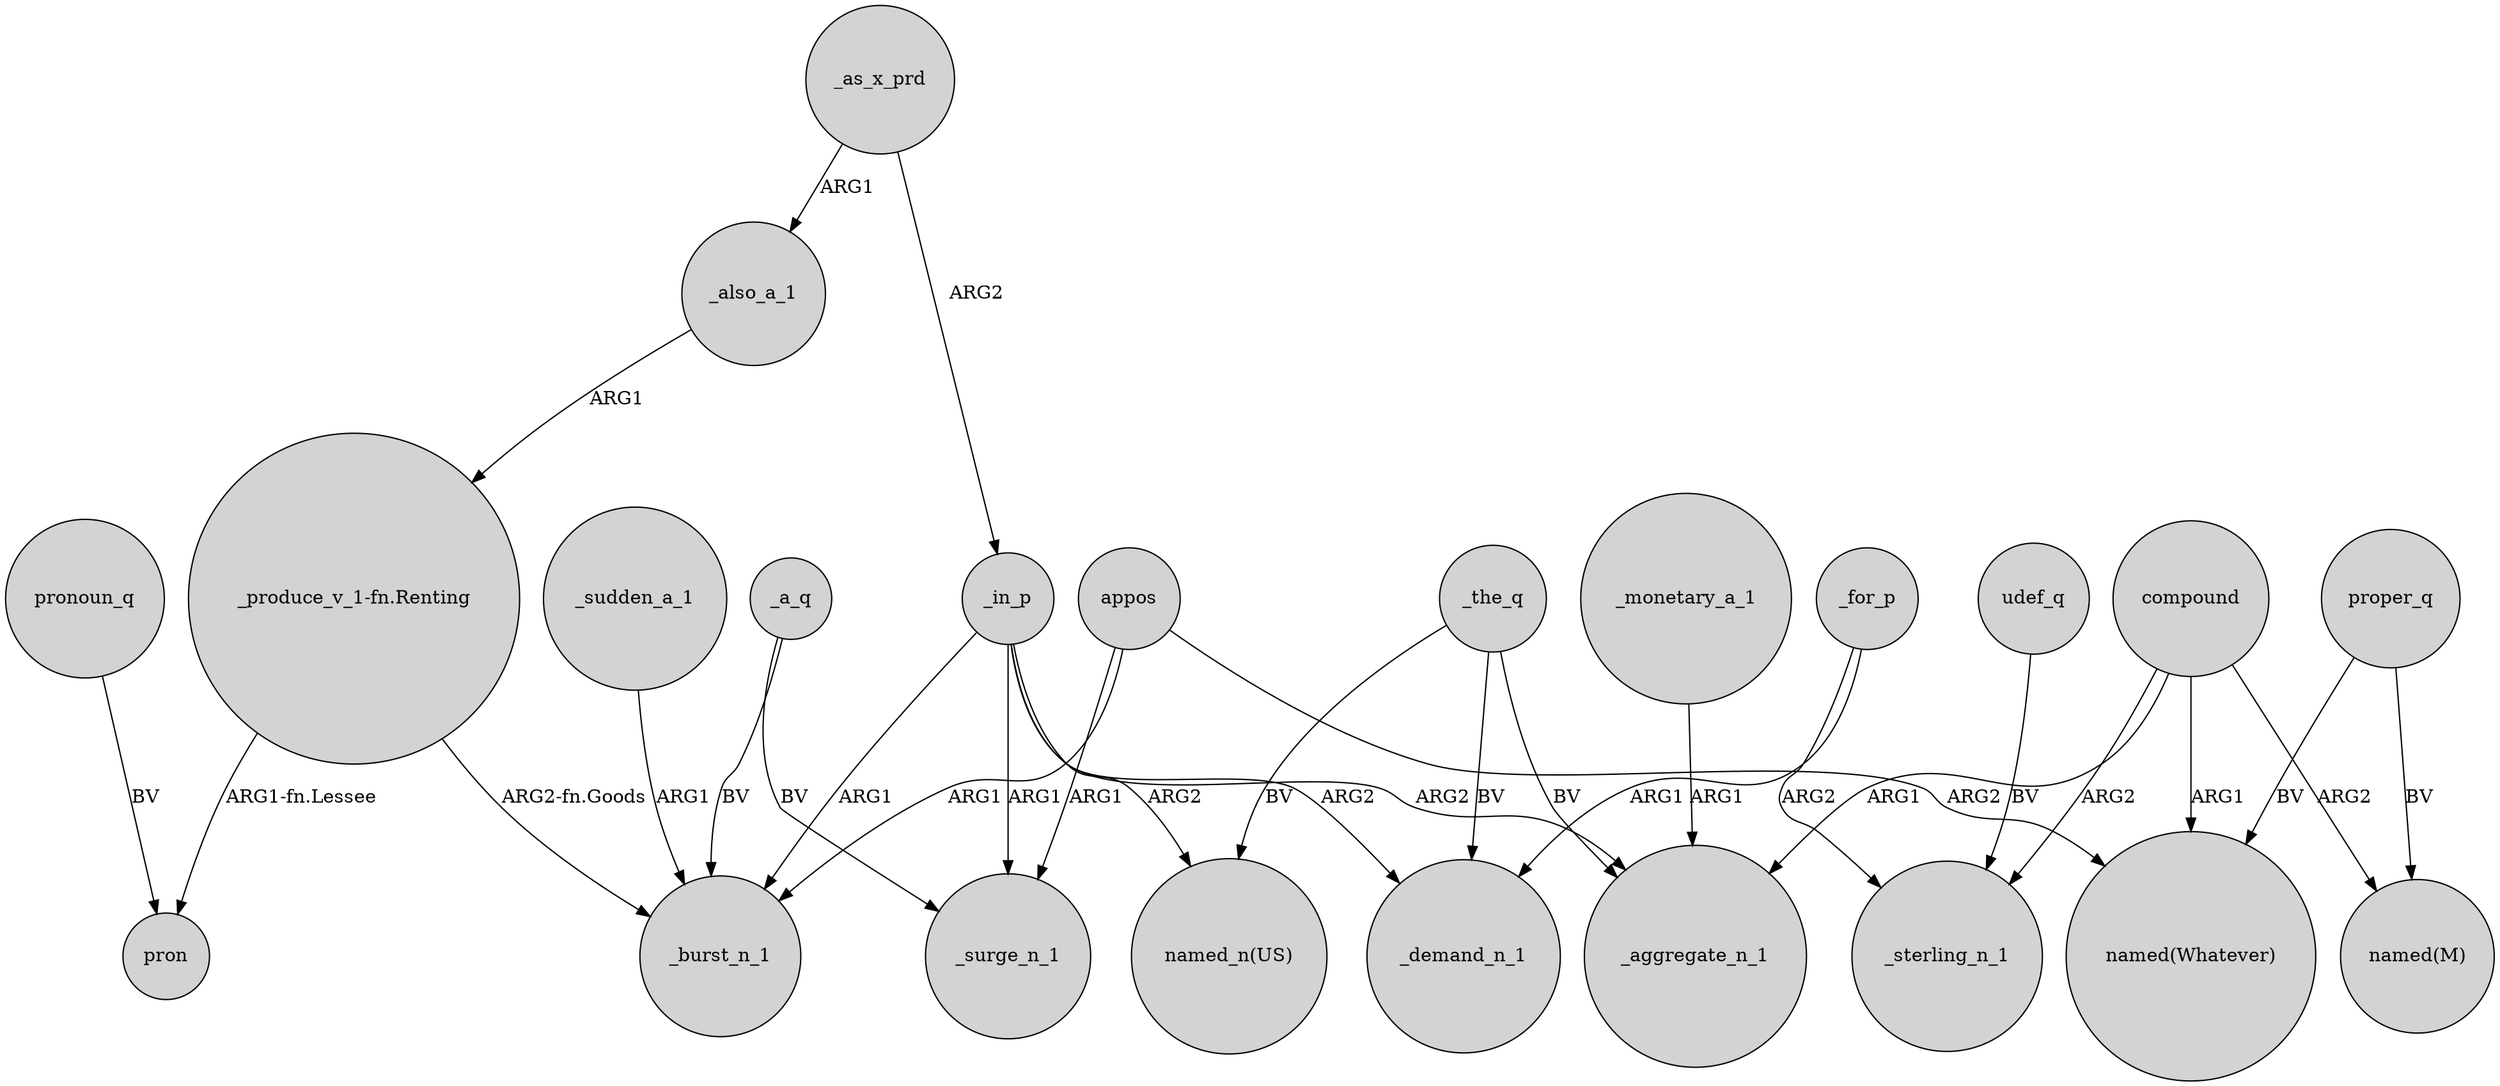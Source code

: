 digraph {
	node [shape=circle style=filled]
	"_produce_v_1-fn.Renting" -> pron [label="ARG1-fn.Lessee"]
	_for_p -> _demand_n_1 [label=ARG1]
	compound -> _aggregate_n_1 [label=ARG1]
	_in_p -> "named_n(US)" [label=ARG2]
	_also_a_1 -> "_produce_v_1-fn.Renting" [label=ARG1]
	_the_q -> "named_n(US)" [label=BV]
	_for_p -> _sterling_n_1 [label=ARG2]
	proper_q -> "named(M)" [label=BV]
	_as_x_prd -> _also_a_1 [label=ARG1]
	compound -> "named(M)" [label=ARG2]
	_a_q -> _surge_n_1 [label=BV]
	appos -> _surge_n_1 [label=ARG1]
	pronoun_q -> pron [label=BV]
	_in_p -> _burst_n_1 [label=ARG1]
	_a_q -> _burst_n_1 [label=BV]
	_in_p -> _aggregate_n_1 [label=ARG2]
	udef_q -> _sterling_n_1 [label=BV]
	"_produce_v_1-fn.Renting" -> _burst_n_1 [label="ARG2-fn.Goods"]
	_in_p -> _surge_n_1 [label=ARG1]
	_the_q -> _demand_n_1 [label=BV]
	compound -> "named(Whatever)" [label=ARG1]
	_monetary_a_1 -> _aggregate_n_1 [label=ARG1]
	appos -> "named(Whatever)" [label=ARG2]
	_sudden_a_1 -> _burst_n_1 [label=ARG1]
	compound -> _sterling_n_1 [label=ARG2]
	_in_p -> _demand_n_1 [label=ARG2]
	_as_x_prd -> _in_p [label=ARG2]
	_the_q -> _aggregate_n_1 [label=BV]
	proper_q -> "named(Whatever)" [label=BV]
	appos -> _burst_n_1 [label=ARG1]
}
